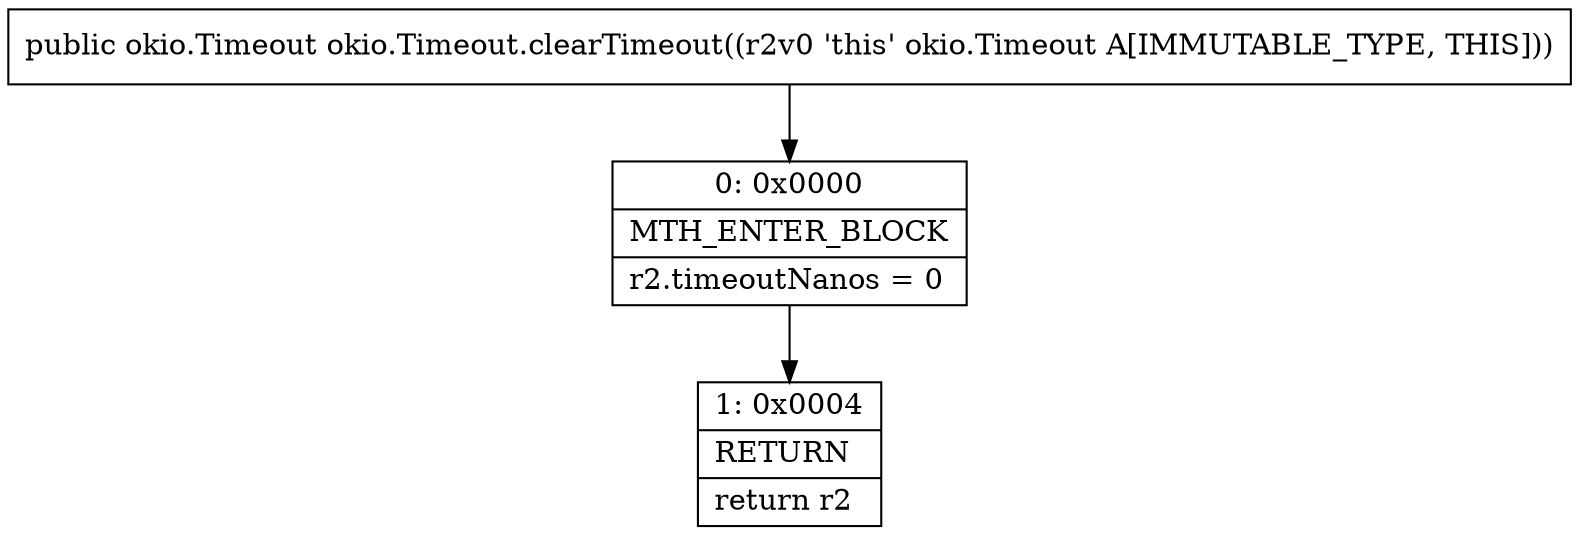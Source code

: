 digraph "CFG forokio.Timeout.clearTimeout()Lokio\/Timeout;" {
Node_0 [shape=record,label="{0\:\ 0x0000|MTH_ENTER_BLOCK\l|r2.timeoutNanos = 0\l}"];
Node_1 [shape=record,label="{1\:\ 0x0004|RETURN\l|return r2\l}"];
MethodNode[shape=record,label="{public okio.Timeout okio.Timeout.clearTimeout((r2v0 'this' okio.Timeout A[IMMUTABLE_TYPE, THIS])) }"];
MethodNode -> Node_0;
Node_0 -> Node_1;
}

